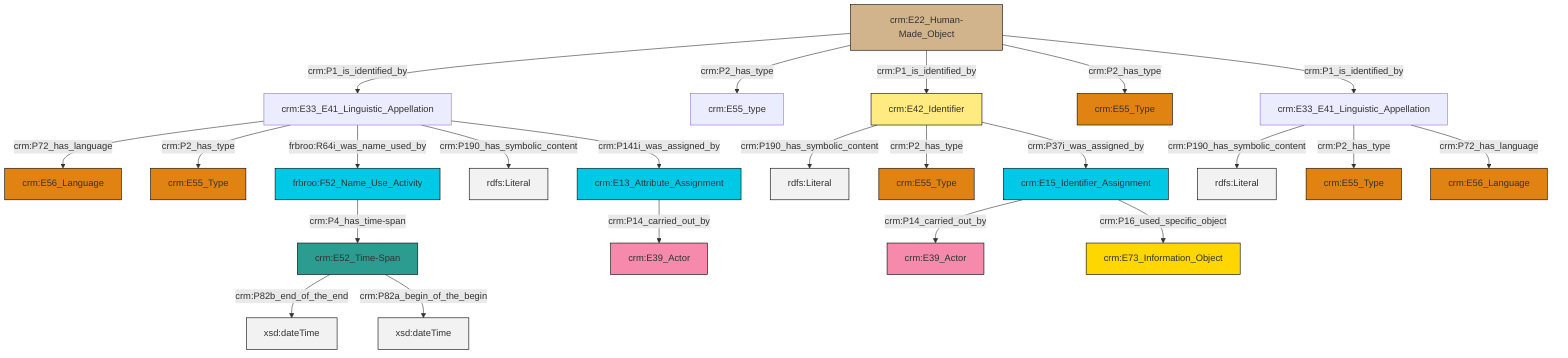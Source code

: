 graph TD
classDef Literal fill:#f2f2f2,stroke:#000000;
classDef CRM_Entity fill:#FFFFFF,stroke:#000000;
classDef Temporal_Entity fill:#00C9E6, stroke:#000000;
classDef Type fill:#E18312, stroke:#000000;
classDef Time-Span fill:#2C9C91, stroke:#000000;
classDef Appellation fill:#FFEB7F, stroke:#000000;
classDef Place fill:#008836, stroke:#000000;
classDef Persistent_Item fill:#B266B2, stroke:#000000;
classDef Conceptual_Object fill:#FFD700, stroke:#000000;
classDef Physical_Thing fill:#D2B48C, stroke:#000000;
classDef Actor fill:#f58aad, stroke:#000000;
classDef PC_Classes fill:#4ce600, stroke:#000000;
classDef Multi fill:#cccccc,stroke:#000000;

0["crm:E42_Identifier"]:::Appellation -->|crm:P190_has_symbolic_content| 1[rdfs:Literal]:::Literal
2["crm:E13_Attribute_Assignment"]:::Temporal_Entity -->|crm:P14_carried_out_by| 3["crm:E39_Actor"]:::Actor
4["crm:E52_Time-Span"]:::Time-Span -->|crm:P82b_end_of_the_end| 5[xsd:dateTime]:::Literal
6["crm:E33_E41_Linguistic_Appellation"]:::Default -->|crm:P72_has_language| 7["crm:E56_Language"]:::Type
11["frbroo:F52_Name_Use_Activity"]:::Temporal_Entity -->|crm:P4_has_time-span| 4["crm:E52_Time-Span"]:::Time-Span
14["crm:E22_Human-Made_Object"]:::Physical_Thing -->|crm:P1_is_identified_by| 6["crm:E33_E41_Linguistic_Appellation"]:::Default
15["crm:E33_E41_Linguistic_Appellation"]:::Default -->|crm:P190_has_symbolic_content| 16[rdfs:Literal]:::Literal
15["crm:E33_E41_Linguistic_Appellation"]:::Default -->|crm:P2_has_type| 17["crm:E55_Type"]:::Type
6["crm:E33_E41_Linguistic_Appellation"]:::Default -->|crm:P2_has_type| 8["crm:E55_Type"]:::Type
14["crm:E22_Human-Made_Object"]:::Physical_Thing -->|crm:P2_has_type| 18["crm:E55_type"]:::Default
0["crm:E42_Identifier"]:::Appellation -->|crm:P2_has_type| 19["crm:E55_Type"]:::Type
14["crm:E22_Human-Made_Object"]:::Physical_Thing -->|crm:P1_is_identified_by| 0["crm:E42_Identifier"]:::Appellation
14["crm:E22_Human-Made_Object"]:::Physical_Thing -->|crm:P2_has_type| 24["crm:E55_Type"]:::Type
29["crm:E15_Identifier_Assignment"]:::Temporal_Entity -->|crm:P14_carried_out_by| 12["crm:E39_Actor"]:::Actor
15["crm:E33_E41_Linguistic_Appellation"]:::Default -->|crm:P72_has_language| 31["crm:E56_Language"]:::Type
4["crm:E52_Time-Span"]:::Time-Span -->|crm:P82a_begin_of_the_begin| 39[xsd:dateTime]:::Literal
14["crm:E22_Human-Made_Object"]:::Physical_Thing -->|crm:P1_is_identified_by| 15["crm:E33_E41_Linguistic_Appellation"]:::Default
0["crm:E42_Identifier"]:::Appellation -->|crm:P37i_was_assigned_by| 29["crm:E15_Identifier_Assignment"]:::Temporal_Entity
6["crm:E33_E41_Linguistic_Appellation"]:::Default -->|frbroo:R64i_was_name_used_by| 11["frbroo:F52_Name_Use_Activity"]:::Temporal_Entity
6["crm:E33_E41_Linguistic_Appellation"]:::Default -->|crm:P190_has_symbolic_content| 40[rdfs:Literal]:::Literal
29["crm:E15_Identifier_Assignment"]:::Temporal_Entity -->|crm:P16_used_specific_object| 20["crm:E73_Information_Object"]:::Conceptual_Object
6["crm:E33_E41_Linguistic_Appellation"]:::Default -->|crm:P141i_was_assigned_by| 2["crm:E13_Attribute_Assignment"]:::Temporal_Entity